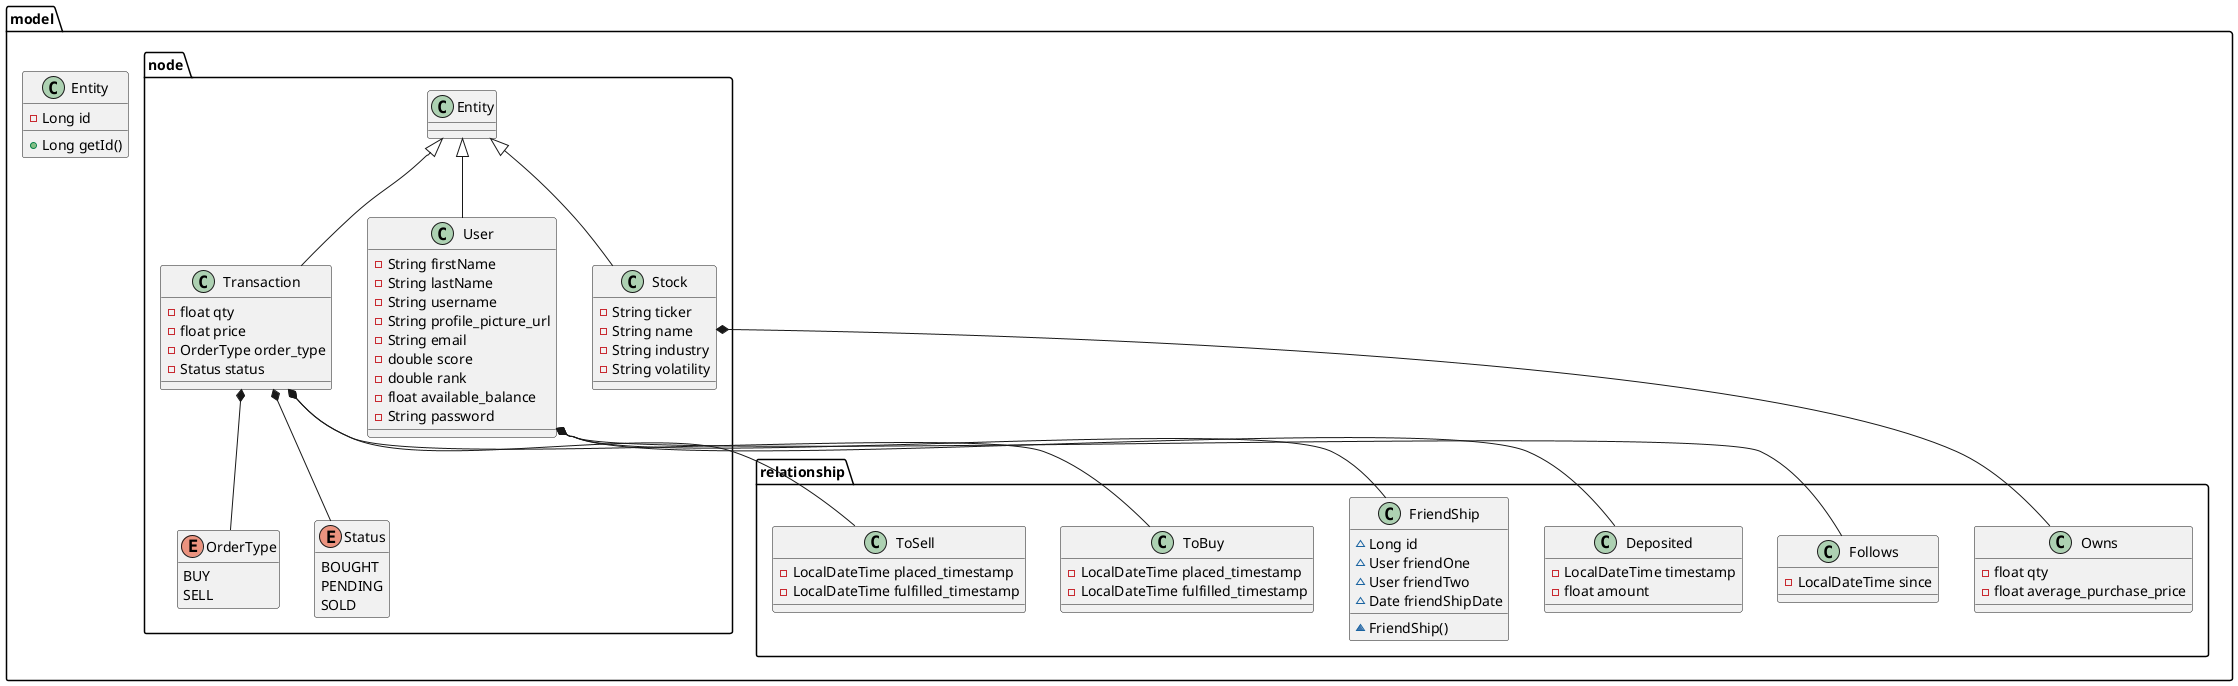 @startuml

package model {
    class Entity {
        -Long id
        +Long getId()
    }

    package node {
        class User extends Entity {
            -String firstName
            -String lastName
            -String username
            -String profile_picture_url
            -String email
            -double score
            -double rank
            -float available_balance
            -String password
        }

        class Stock extends Entity {
            -String ticker
            -String name
            -String industry
            -String volatility
        }

        class Transaction extends Entity {
            -float qty
            -float price
            -OrderType order_type
            -Status status
        }

        enum OrderType {
            BUY
            SELL
        }

        enum Status {
            BOUGHT
            PENDING
            SOLD
        }
        hide OrderType methods
        hide Status methods
    }

    package relationship {
        class FriendShip {
            ~Long id
            ~User friendOne
            ~User friendTwo
            ~Date friendShipDate
            ~FriendShip()
        }

        class Follows {
            -LocalDateTime since
        }

        class Deposited {
            -LocalDateTime timestamp
            -float amount
        }

        class Owns {
            -float qty
            -float average_purchase_price
        }

        class ToBuy {
            -LocalDateTime placed_timestamp
            -LocalDateTime fulfilled_timestamp
        }

        class ToSell {
            -LocalDateTime placed_timestamp
            -LocalDateTime fulfilled_timestamp
        }
    }

   /'
    ' Relationships
    '/
    Transaction *-- OrderType
    Transaction *-- Status

    User *-- FriendShip
    User *-- Follows
    User *-- Deposited

    Stock *-- Owns

    Transaction *-- ToBuy
    Transaction *-- ToSell
}

@enduml